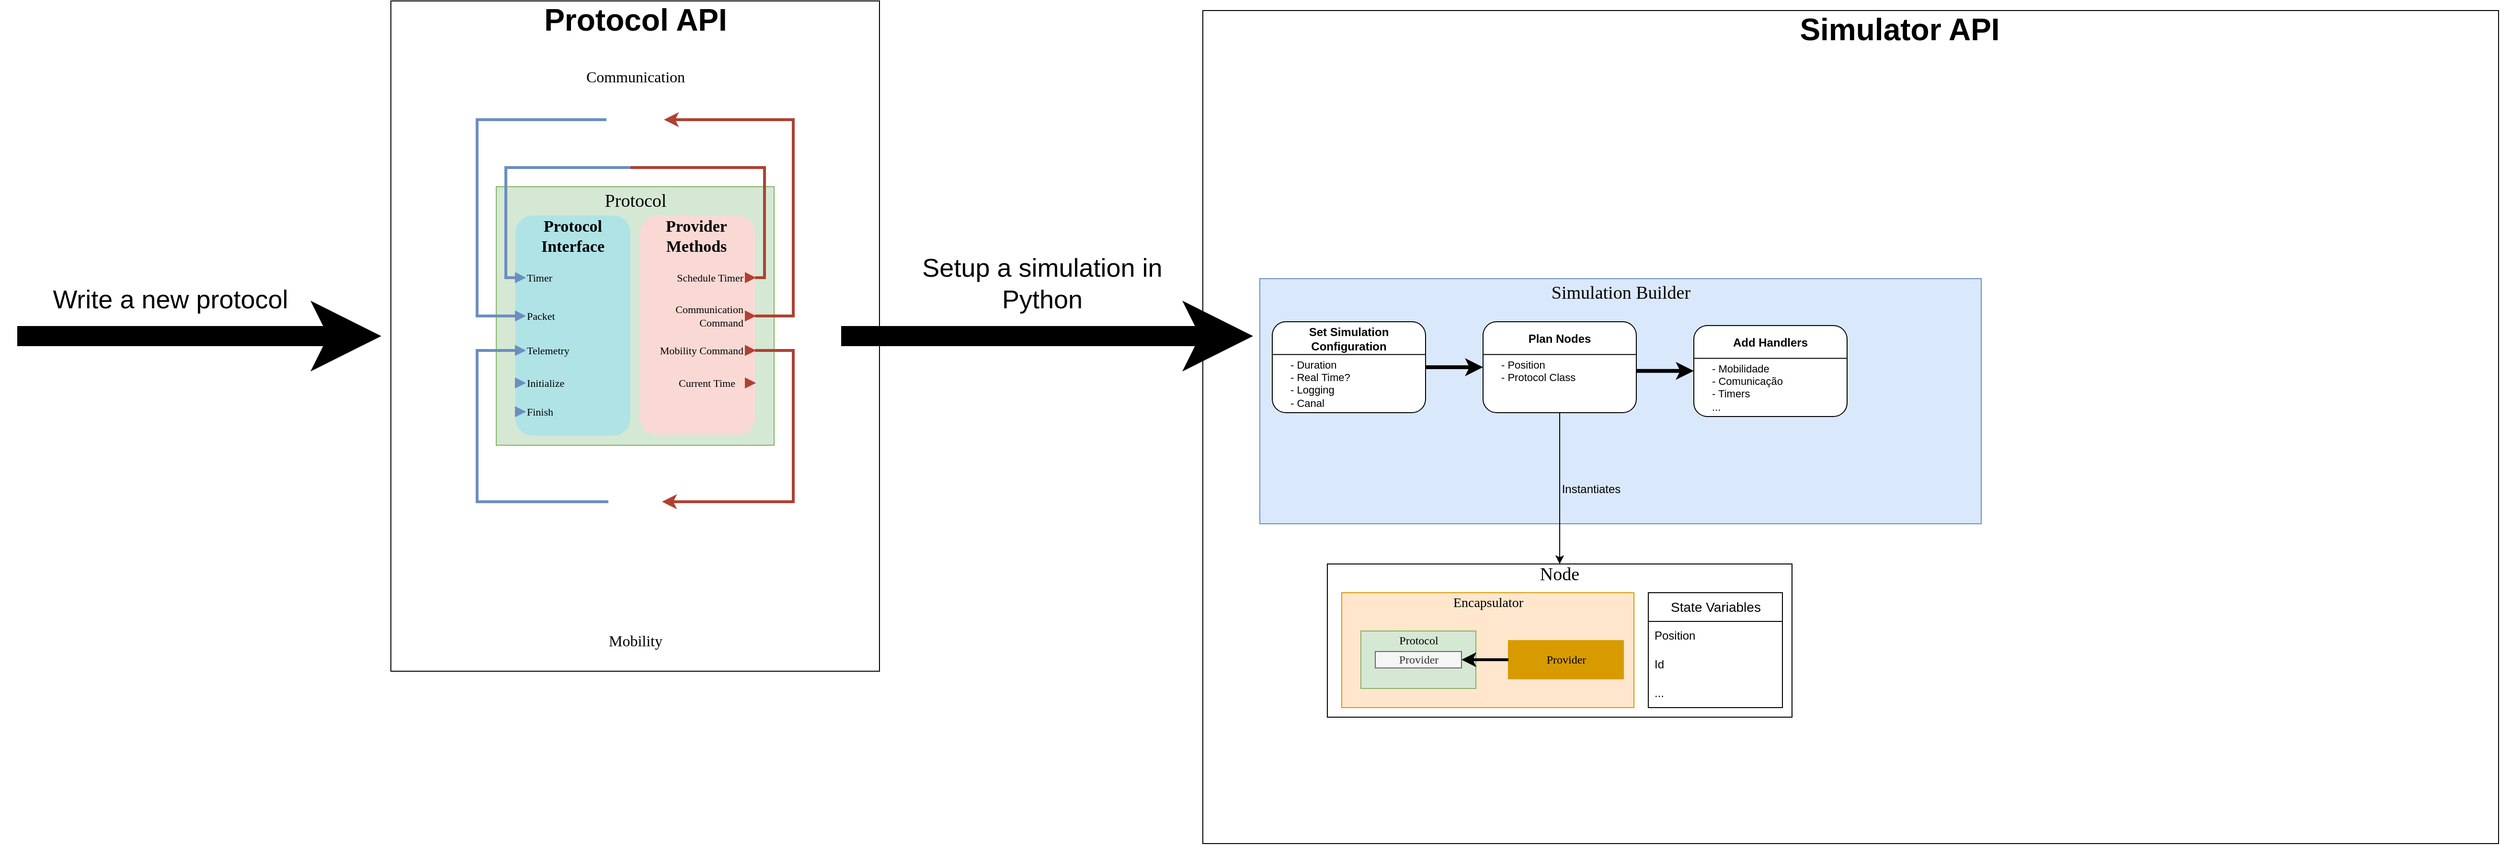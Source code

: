 <mxfile version="22.0.2" type="github">
  <diagram name="Página-1" id="JFDIJl9FU-yym7yxDOXc">
    <mxGraphModel dx="2643" dy="1686" grid="1" gridSize="10" guides="1" tooltips="1" connect="1" arrows="1" fold="1" page="1" pageScale="1" pageWidth="827" pageHeight="1169" math="0" shadow="0">
      <root>
        <mxCell id="0" />
        <mxCell id="1" parent="0" />
        <mxCell id="u4TQjI2K60CeYTTPA7BV-3" value="" style="rounded=0;whiteSpace=wrap;html=1;movable=0;resizable=0;rotatable=0;deletable=0;editable=0;locked=1;connectable=0;" parent="1" vertex="1">
          <mxGeometry x="137.5" y="-60" width="1352.5" height="870" as="geometry" />
        </mxCell>
        <mxCell id="u4TQjI2K60CeYTTPA7BV-1" value="" style="rounded=0;whiteSpace=wrap;html=1;movable=0;resizable=0;rotatable=0;deletable=0;editable=0;locked=1;connectable=0;" parent="1" vertex="1">
          <mxGeometry x="-710" y="-70" width="510" height="700" as="geometry" />
        </mxCell>
        <mxCell id="QErxzdIJ6907Oo8gtUWh-29" value="" style="rounded=0;whiteSpace=wrap;html=1;fillColor=#d5e8d4;strokeColor=#82b366;fontFamily=Verdana;" parent="1" vertex="1">
          <mxGeometry x="-600" y="124" width="290" height="270" as="geometry" />
        </mxCell>
        <mxCell id="QErxzdIJ6907Oo8gtUWh-71" value="" style="rounded=1;whiteSpace=wrap;html=1;strokeColor=none;fillColor=#fad9d5;fontFamily=Verdana;" parent="1" vertex="1">
          <mxGeometry x="-450" y="154" width="120" height="229" as="geometry" />
        </mxCell>
        <mxCell id="QErxzdIJ6907Oo8gtUWh-72" value="&lt;font size=&quot;1&quot;&gt;&lt;b style=&quot;font-size: 17px;&quot;&gt;Provider Methods&lt;/b&gt;&lt;/font&gt;" style="text;html=1;strokeColor=none;fillColor=none;align=center;verticalAlign=middle;whiteSpace=wrap;rounded=0;rotation=0;fontFamily=Verdana;" parent="1" vertex="1">
          <mxGeometry x="-443.5" y="156" width="103.5" height="40" as="geometry" />
        </mxCell>
        <mxCell id="QErxzdIJ6907Oo8gtUWh-69" value="" style="rounded=1;whiteSpace=wrap;html=1;strokeColor=none;fillColor=#b0e3e6;fontFamily=Verdana;" parent="1" vertex="1">
          <mxGeometry x="-580" y="154" width="120" height="230" as="geometry" />
        </mxCell>
        <mxCell id="QErxzdIJ6907Oo8gtUWh-30" value="&lt;font style=&quot;font-size: 19px;&quot;&gt;Protocol&lt;/font&gt;" style="text;html=1;strokeColor=none;fillColor=none;align=center;verticalAlign=middle;whiteSpace=wrap;rounded=0;fontFamily=Verdana;" parent="1" vertex="1">
          <mxGeometry x="-492.5" y="124" width="75" height="30" as="geometry" />
        </mxCell>
        <mxCell id="QErxzdIJ6907Oo8gtUWh-32" value="" style="triangle;whiteSpace=wrap;html=1;fillColor=#6c8ebf;strokeColor=#6c8ebf;fontFamily=Verdana;" parent="1" vertex="1">
          <mxGeometry x="-580" y="214" width="10" height="10" as="geometry" />
        </mxCell>
        <mxCell id="QErxzdIJ6907Oo8gtUWh-33" value="" style="triangle;whiteSpace=wrap;html=1;fillColor=#6c8ebf;strokeColor=#6c8ebf;fontFamily=Verdana;" parent="1" vertex="1">
          <mxGeometry x="-580" y="254" width="10" height="10" as="geometry" />
        </mxCell>
        <mxCell id="QErxzdIJ6907Oo8gtUWh-34" value="" style="triangle;whiteSpace=wrap;html=1;fillColor=#6c8ebf;strokeColor=#6c8ebf;fontFamily=Verdana;" parent="1" vertex="1">
          <mxGeometry x="-580" y="290" width="10" height="10" as="geometry" />
        </mxCell>
        <mxCell id="QErxzdIJ6907Oo8gtUWh-35" value="Timer" style="text;html=1;strokeColor=none;fillColor=none;align=left;verticalAlign=middle;whiteSpace=wrap;rounded=0;fontSize=11;fontFamily=Verdana;" parent="1" vertex="1">
          <mxGeometry x="-570" y="204" width="40" height="30" as="geometry" />
        </mxCell>
        <mxCell id="QErxzdIJ6907Oo8gtUWh-36" value="Packet" style="text;html=1;strokeColor=none;fillColor=none;align=left;verticalAlign=middle;whiteSpace=wrap;rounded=0;fontSize=11;fontFamily=Verdana;" parent="1" vertex="1">
          <mxGeometry x="-570" y="244" width="40" height="30" as="geometry" />
        </mxCell>
        <mxCell id="QErxzdIJ6907Oo8gtUWh-37" value="Telemetry" style="text;html=1;strokeColor=none;fillColor=none;align=left;verticalAlign=middle;whiteSpace=wrap;rounded=0;fontSize=11;fontFamily=Verdana;" parent="1" vertex="1">
          <mxGeometry x="-570" y="280" width="60" height="30" as="geometry" />
        </mxCell>
        <mxCell id="QErxzdIJ6907Oo8gtUWh-44" style="edgeStyle=orthogonalEdgeStyle;rounded=0;orthogonalLoop=1;jettySize=auto;html=1;exitX=0;exitY=0.5;exitDx=0;exitDy=0;entryX=0;entryY=0.5;entryDx=0;entryDy=0;endArrow=none;endFill=0;fillColor=#dae8fc;strokeColor=#6c8ebf;strokeWidth=3;fontFamily=Verdana;" parent="1" source="QErxzdIJ6907Oo8gtUWh-42" target="QErxzdIJ6907Oo8gtUWh-33" edge="1">
          <mxGeometry relative="1" as="geometry">
            <Array as="points">
              <mxPoint x="-620" y="54" />
              <mxPoint x="-620" y="259" />
            </Array>
          </mxGeometry>
        </mxCell>
        <mxCell id="QErxzdIJ6907Oo8gtUWh-42" value="" style="shape=image;verticalLabelPosition=bottom;labelBackgroundColor=#ffffff;verticalAlign=top;aspect=fixed;imageAspect=0;image=https://bbn1.bbnradio.org/portuguese/wp-content/uploads/sites/6/2013/04/radio-tower-512-icon-201310543.png;fontFamily=Verdana;" parent="1" vertex="1">
          <mxGeometry x="-485" y="24" width="60" height="60" as="geometry" />
        </mxCell>
        <mxCell id="QErxzdIJ6907Oo8gtUWh-46" style="edgeStyle=orthogonalEdgeStyle;rounded=0;orthogonalLoop=1;jettySize=auto;html=1;exitX=0;exitY=0.5;exitDx=0;exitDy=0;entryX=0;entryY=0.5;entryDx=0;entryDy=0;endArrow=none;endFill=0;fillColor=#dae8fc;strokeColor=#6c8ebf;strokeWidth=3;fontFamily=Verdana;" parent="1" source="QErxzdIJ6907Oo8gtUWh-43" target="QErxzdIJ6907Oo8gtUWh-34" edge="1">
          <mxGeometry relative="1" as="geometry">
            <Array as="points">
              <mxPoint x="-620" y="453" />
              <mxPoint x="-620" y="295" />
            </Array>
          </mxGeometry>
        </mxCell>
        <mxCell id="QErxzdIJ6907Oo8gtUWh-43" value="" style="shape=image;verticalLabelPosition=bottom;labelBackgroundColor=#ffffff;verticalAlign=top;aspect=fixed;imageAspect=0;image=https://cdn-icons-png.flaticon.com/512/5115/5115780.png;fontFamily=Verdana;" parent="1" vertex="1">
          <mxGeometry x="-483" y="425" width="56" height="56" as="geometry" />
        </mxCell>
        <mxCell id="QErxzdIJ6907Oo8gtUWh-54" style="edgeStyle=orthogonalEdgeStyle;rounded=0;orthogonalLoop=1;jettySize=auto;html=1;exitX=1;exitY=0.5;exitDx=0;exitDy=0;entryX=0;entryY=0.5;entryDx=0;entryDy=0;endArrow=none;endFill=0;fillColor=#dae8fc;strokeColor=#6c8ebf;strokeWidth=3;fontFamily=Verdana;" parent="1" source="QErxzdIJ6907Oo8gtUWh-47" target="QErxzdIJ6907Oo8gtUWh-32" edge="1">
          <mxGeometry relative="1" as="geometry">
            <Array as="points">
              <mxPoint x="-320" y="219" />
              <mxPoint x="-320" y="104" />
              <mxPoint x="-590" y="104" />
              <mxPoint x="-590" y="219" />
            </Array>
          </mxGeometry>
        </mxCell>
        <mxCell id="QErxzdIJ6907Oo8gtUWh-56" style="edgeStyle=orthogonalEdgeStyle;rounded=0;orthogonalLoop=1;jettySize=auto;html=1;exitX=1;exitY=0.5;exitDx=0;exitDy=0;strokeWidth=3;endArrow=none;endFill=0;fillColor=#fad9d5;strokeColor=#ae4132;fontFamily=Verdana;" parent="1" source="QErxzdIJ6907Oo8gtUWh-47" edge="1">
          <mxGeometry relative="1" as="geometry">
            <mxPoint x="-460" y="104" as="targetPoint" />
            <Array as="points">
              <mxPoint x="-320" y="219" />
              <mxPoint x="-320" y="104" />
            </Array>
          </mxGeometry>
        </mxCell>
        <mxCell id="QErxzdIJ6907Oo8gtUWh-47" value="" style="triangle;whiteSpace=wrap;html=1;fillColor=#AE4132;strokeColor=#ae4132;fontFamily=Verdana;" parent="1" vertex="1">
          <mxGeometry x="-340" y="214" width="10" height="10" as="geometry" />
        </mxCell>
        <mxCell id="QErxzdIJ6907Oo8gtUWh-53" style="edgeStyle=orthogonalEdgeStyle;rounded=0;orthogonalLoop=1;jettySize=auto;html=1;exitX=1;exitY=0.5;exitDx=0;exitDy=0;entryX=1;entryY=0.5;entryDx=0;entryDy=0;strokeWidth=3;strokeColor=#ae4132;fillColor=#fad9d5;fontFamily=Verdana;" parent="1" source="QErxzdIJ6907Oo8gtUWh-48" target="QErxzdIJ6907Oo8gtUWh-42" edge="1">
          <mxGeometry relative="1" as="geometry">
            <Array as="points">
              <mxPoint x="-290" y="259" />
              <mxPoint x="-290" y="54" />
            </Array>
          </mxGeometry>
        </mxCell>
        <mxCell id="QErxzdIJ6907Oo8gtUWh-48" value="" style="triangle;whiteSpace=wrap;html=1;fillColor=#AE4132;strokeColor=#ae4132;fontFamily=Verdana;" parent="1" vertex="1">
          <mxGeometry x="-340" y="254" width="10" height="10" as="geometry" />
        </mxCell>
        <mxCell id="QErxzdIJ6907Oo8gtUWh-55" style="edgeStyle=orthogonalEdgeStyle;rounded=0;orthogonalLoop=1;jettySize=auto;html=1;exitX=1;exitY=0.5;exitDx=0;exitDy=0;entryX=1;entryY=0.5;entryDx=0;entryDy=0;strokeWidth=3;strokeColor=#ae4132;fillColor=#fad9d5;fontFamily=Verdana;" parent="1" source="QErxzdIJ6907Oo8gtUWh-49" target="QErxzdIJ6907Oo8gtUWh-43" edge="1">
          <mxGeometry relative="1" as="geometry">
            <Array as="points">
              <mxPoint x="-290" y="295" />
              <mxPoint x="-290" y="453" />
            </Array>
          </mxGeometry>
        </mxCell>
        <mxCell id="QErxzdIJ6907Oo8gtUWh-49" value="" style="triangle;whiteSpace=wrap;html=1;fillColor=#AE4132;strokeColor=#ae4132;fontFamily=Verdana;" parent="1" vertex="1">
          <mxGeometry x="-340" y="290" width="10" height="10" as="geometry" />
        </mxCell>
        <mxCell id="QErxzdIJ6907Oo8gtUWh-50" value="Schedule Timer" style="text;html=1;strokeColor=none;fillColor=none;align=right;verticalAlign=middle;whiteSpace=wrap;rounded=0;fontSize=11;fontFamily=Verdana;" parent="1" vertex="1">
          <mxGeometry x="-450" y="204" width="110" height="30" as="geometry" />
        </mxCell>
        <mxCell id="QErxzdIJ6907Oo8gtUWh-51" value="Communication Command" style="text;html=1;strokeColor=none;fillColor=none;align=right;verticalAlign=middle;whiteSpace=wrap;rounded=0;fontSize=11;fontFamily=Verdana;" parent="1" vertex="1">
          <mxGeometry x="-460" y="244" width="120" height="30" as="geometry" />
        </mxCell>
        <mxCell id="QErxzdIJ6907Oo8gtUWh-52" value="Mobility Command" style="text;html=1;strokeColor=none;fillColor=none;align=right;verticalAlign=middle;whiteSpace=wrap;rounded=0;fontSize=11;fontFamily=Verdana;" parent="1" vertex="1">
          <mxGeometry x="-460" y="280" width="120" height="30" as="geometry" />
        </mxCell>
        <mxCell id="QErxzdIJ6907Oo8gtUWh-57" value="&lt;font style=&quot;font-size: 16px;&quot;&gt;Communication&lt;/font&gt;" style="text;html=1;strokeColor=none;fillColor=none;align=center;verticalAlign=middle;whiteSpace=wrap;rounded=0;fontFamily=Verdana;" parent="1" vertex="1">
          <mxGeometry x="-521.5" y="-6" width="133" height="30" as="geometry" />
        </mxCell>
        <mxCell id="QErxzdIJ6907Oo8gtUWh-58" value="&lt;font style=&quot;font-size: 16px;&quot;&gt;Mobility&lt;/font&gt;" style="text;html=1;strokeColor=none;fillColor=none;align=center;verticalAlign=middle;whiteSpace=wrap;rounded=0;fontFamily=Verdana;" parent="1" vertex="1">
          <mxGeometry x="-521.5" y="583" width="133" height="30" as="geometry" />
        </mxCell>
        <mxCell id="QErxzdIJ6907Oo8gtUWh-59" value="" style="triangle;whiteSpace=wrap;html=1;fillColor=#AE4132;strokeColor=#ae4132;fontFamily=Verdana;" parent="1" vertex="1">
          <mxGeometry x="-340" y="324" width="10" height="10" as="geometry" />
        </mxCell>
        <mxCell id="QErxzdIJ6907Oo8gtUWh-60" value="Current Time" style="text;html=1;strokeColor=none;fillColor=none;align=center;verticalAlign=middle;whiteSpace=wrap;rounded=0;fontSize=11;fontFamily=Verdana;" parent="1" vertex="1">
          <mxGeometry x="-420" y="314" width="80" height="30" as="geometry" />
        </mxCell>
        <mxCell id="QErxzdIJ6907Oo8gtUWh-63" value="" style="triangle;whiteSpace=wrap;html=1;fillColor=#6c8ebf;strokeColor=#6c8ebf;fontFamily=Verdana;" parent="1" vertex="1">
          <mxGeometry x="-580" y="324" width="10" height="10" as="geometry" />
        </mxCell>
        <mxCell id="QErxzdIJ6907Oo8gtUWh-64" value="Initialize" style="text;html=1;strokeColor=none;fillColor=none;align=left;verticalAlign=middle;whiteSpace=wrap;rounded=0;fontSize=11;fontFamily=Verdana;" parent="1" vertex="1">
          <mxGeometry x="-570" y="314" width="60" height="30" as="geometry" />
        </mxCell>
        <mxCell id="QErxzdIJ6907Oo8gtUWh-65" value="" style="triangle;whiteSpace=wrap;html=1;fillColor=#6c8ebf;strokeColor=#6c8ebf;fontFamily=Verdana;" parent="1" vertex="1">
          <mxGeometry x="-580" y="354" width="10" height="10" as="geometry" />
        </mxCell>
        <mxCell id="QErxzdIJ6907Oo8gtUWh-66" value="Finish" style="text;html=1;strokeColor=none;fillColor=none;align=left;verticalAlign=middle;whiteSpace=wrap;rounded=0;fontSize=11;fontFamily=Verdana;" parent="1" vertex="1">
          <mxGeometry x="-570" y="344" width="60" height="30" as="geometry" />
        </mxCell>
        <mxCell id="QErxzdIJ6907Oo8gtUWh-73" value="&lt;font size=&quot;1&quot;&gt;&lt;b style=&quot;font-size: 17px;&quot;&gt;Protocol Interface&lt;br&gt;&lt;/b&gt;&lt;/font&gt;" style="text;html=1;strokeColor=none;fillColor=none;align=center;verticalAlign=middle;whiteSpace=wrap;rounded=0;rotation=0;fontFamily=Verdana;" parent="1" vertex="1">
          <mxGeometry x="-571.75" y="156" width="103.5" height="40" as="geometry" />
        </mxCell>
        <mxCell id="u4TQjI2K60CeYTTPA7BV-2" value="&lt;font style=&quot;font-size: 32px;&quot;&gt;&lt;b&gt;Protocol API&lt;/b&gt;&lt;/font&gt;" style="text;html=1;strokeColor=none;fillColor=none;align=center;verticalAlign=middle;whiteSpace=wrap;rounded=0;" parent="1" vertex="1">
          <mxGeometry x="-557.5" y="-70" width="205" height="40" as="geometry" />
        </mxCell>
        <mxCell id="u4TQjI2K60CeYTTPA7BV-4" value="&lt;font style=&quot;font-size: 32px;&quot;&gt;&lt;b&gt;Simulator API&lt;/b&gt;&lt;/font&gt;" style="text;html=1;strokeColor=none;fillColor=none;align=center;verticalAlign=middle;whiteSpace=wrap;rounded=0;" parent="1" vertex="1">
          <mxGeometry x="750" y="-60" width="230" height="40" as="geometry" />
        </mxCell>
        <mxCell id="u4TQjI2K60CeYTTPA7BV-5" value="" style="endArrow=classic;html=1;rounded=0;strokeWidth=21;" parent="1" edge="1">
          <mxGeometry width="50" height="50" relative="1" as="geometry">
            <mxPoint x="-240" y="280" as="sourcePoint" />
            <mxPoint x="190" y="280" as="targetPoint" />
          </mxGeometry>
        </mxCell>
        <mxCell id="u4TQjI2K60CeYTTPA7BV-6" value="&lt;font style=&quot;font-size: 27px;&quot;&gt;Setup a simulation in Python&lt;/font&gt;" style="text;html=1;strokeColor=none;fillColor=none;align=center;verticalAlign=middle;whiteSpace=wrap;rounded=0;" parent="1" vertex="1">
          <mxGeometry x="-175" y="185" width="290" height="79" as="geometry" />
        </mxCell>
        <mxCell id="u4TQjI2K60CeYTTPA7BV-7" value="" style="endArrow=classic;html=1;rounded=0;strokeWidth=21;" parent="1" edge="1">
          <mxGeometry width="50" height="50" relative="1" as="geometry">
            <mxPoint x="-1100" y="280" as="sourcePoint" />
            <mxPoint x="-720" y="280" as="targetPoint" />
          </mxGeometry>
        </mxCell>
        <mxCell id="u4TQjI2K60CeYTTPA7BV-8" value="&lt;font style=&quot;font-size: 27px;&quot;&gt;Write a new protocol&lt;/font&gt;" style="text;html=1;strokeColor=none;fillColor=none;align=center;verticalAlign=middle;whiteSpace=wrap;rounded=0;" parent="1" vertex="1">
          <mxGeometry x="-1085" y="220" width="290" height="44" as="geometry" />
        </mxCell>
        <mxCell id="u4TQjI2K60CeYTTPA7BV-9" value="" style="rounded=0;whiteSpace=wrap;html=1;fillColor=#dae8fc;strokeColor=#6c8ebf;" parent="1" vertex="1">
          <mxGeometry x="197" y="220" width="753" height="256" as="geometry" />
        </mxCell>
        <mxCell id="u4TQjI2K60CeYTTPA7BV-25" style="edgeStyle=orthogonalEdgeStyle;rounded=0;orthogonalLoop=1;jettySize=auto;html=1;exitX=1;exitY=0.5;exitDx=0;exitDy=0;entryX=0;entryY=0.5;entryDx=0;entryDy=0;strokeWidth=4;" parent="1" source="u4TQjI2K60CeYTTPA7BV-17" target="u4TQjI2K60CeYTTPA7BV-21" edge="1">
          <mxGeometry relative="1" as="geometry" />
        </mxCell>
        <mxCell id="u4TQjI2K60CeYTTPA7BV-17" value="" style="rounded=1;whiteSpace=wrap;html=1;" parent="1" vertex="1">
          <mxGeometry x="210" y="265" width="160" height="95" as="geometry" />
        </mxCell>
        <mxCell id="u4TQjI2K60CeYTTPA7BV-18" value="Set Simulation Configuration" style="text;html=1;strokeColor=none;fillColor=none;align=center;verticalAlign=middle;whiteSpace=wrap;rounded=0;fontStyle=1" parent="1" vertex="1">
          <mxGeometry x="230" y="265" width="120" height="35" as="geometry" />
        </mxCell>
        <mxCell id="u4TQjI2K60CeYTTPA7BV-19" value="&lt;span style=&quot;background-color: initial;&quot;&gt;- Duration&lt;/span&gt;&lt;br&gt;&lt;span style=&quot;background-color: initial;&quot;&gt;- Real Time?&lt;/span&gt;&lt;br&gt;&lt;span style=&quot;background-color: initial;&quot;&gt;- Logging&lt;br&gt;- Canal&lt;br&gt;&lt;/span&gt;" style="text;html=1;strokeColor=none;fillColor=none;align=left;verticalAlign=top;whiteSpace=wrap;rounded=0;fontSize=11;" parent="1" vertex="1">
          <mxGeometry x="227" y="297" width="126" height="76" as="geometry" />
        </mxCell>
        <mxCell id="u4TQjI2K60CeYTTPA7BV-20" value="" style="endArrow=none;html=1;rounded=0;exitX=0;exitY=0.25;exitDx=0;exitDy=0;entryX=1;entryY=0.25;entryDx=0;entryDy=0;" parent="1" edge="1">
          <mxGeometry width="50" height="50" relative="1" as="geometry">
            <mxPoint x="210" y="299.25" as="sourcePoint" />
            <mxPoint x="370" y="299.25" as="targetPoint" />
          </mxGeometry>
        </mxCell>
        <mxCell id="XAEKoSzZr3mbnZ2-COky-30" style="edgeStyle=orthogonalEdgeStyle;rounded=0;orthogonalLoop=1;jettySize=auto;html=1;exitX=0.5;exitY=1;exitDx=0;exitDy=0;entryX=0.5;entryY=0;entryDx=0;entryDy=0;" edge="1" parent="1" source="u4TQjI2K60CeYTTPA7BV-21" target="XAEKoSzZr3mbnZ2-COky-14">
          <mxGeometry relative="1" as="geometry" />
        </mxCell>
        <mxCell id="u4TQjI2K60CeYTTPA7BV-21" value="" style="rounded=1;whiteSpace=wrap;html=1;" parent="1" vertex="1">
          <mxGeometry x="430" y="265" width="160" height="95" as="geometry" />
        </mxCell>
        <mxCell id="u4TQjI2K60CeYTTPA7BV-22" value="Plan Nodes" style="text;html=1;strokeColor=none;fillColor=none;align=center;verticalAlign=middle;whiteSpace=wrap;rounded=0;fontStyle=1" parent="1" vertex="1">
          <mxGeometry x="450" y="265" width="120" height="35" as="geometry" />
        </mxCell>
        <mxCell id="u4TQjI2K60CeYTTPA7BV-23" value="&lt;span style=&quot;background-color: initial;&quot;&gt;- Position&lt;br&gt;- Protocol Class&lt;br&gt;&lt;/span&gt;" style="text;html=1;strokeColor=none;fillColor=none;align=left;verticalAlign=top;whiteSpace=wrap;rounded=0;fontSize=11;" parent="1" vertex="1">
          <mxGeometry x="447" y="297" width="126" height="53" as="geometry" />
        </mxCell>
        <mxCell id="u4TQjI2K60CeYTTPA7BV-24" value="" style="endArrow=none;html=1;rounded=0;exitX=0;exitY=0.25;exitDx=0;exitDy=0;entryX=1;entryY=0.25;entryDx=0;entryDy=0;" parent="1" edge="1">
          <mxGeometry width="50" height="50" relative="1" as="geometry">
            <mxPoint x="430" y="299.25" as="sourcePoint" />
            <mxPoint x="590" y="299.25" as="targetPoint" />
          </mxGeometry>
        </mxCell>
        <mxCell id="XAEKoSzZr3mbnZ2-COky-1" value="" style="rounded=1;whiteSpace=wrap;html=1;" vertex="1" parent="1">
          <mxGeometry x="650" y="269" width="160" height="95" as="geometry" />
        </mxCell>
        <mxCell id="XAEKoSzZr3mbnZ2-COky-2" value="Add Handlers" style="text;html=1;strokeColor=none;fillColor=none;align=center;verticalAlign=middle;whiteSpace=wrap;rounded=0;fontStyle=1" vertex="1" parent="1">
          <mxGeometry x="670" y="269" width="120" height="35" as="geometry" />
        </mxCell>
        <mxCell id="XAEKoSzZr3mbnZ2-COky-3" value="&lt;span style=&quot;background-color: initial;&quot;&gt;- Mobilidade&lt;br&gt;- Comunicação&lt;br&gt;- Timers&lt;br&gt;...&lt;br&gt;&lt;/span&gt;" style="text;html=1;strokeColor=none;fillColor=none;align=left;verticalAlign=top;whiteSpace=wrap;rounded=0;fontSize=11;" vertex="1" parent="1">
          <mxGeometry x="667" y="301" width="126" height="53" as="geometry" />
        </mxCell>
        <mxCell id="XAEKoSzZr3mbnZ2-COky-4" value="" style="endArrow=none;html=1;rounded=0;exitX=0;exitY=0.25;exitDx=0;exitDy=0;entryX=1;entryY=0.25;entryDx=0;entryDy=0;" edge="1" parent="1">
          <mxGeometry width="50" height="50" relative="1" as="geometry">
            <mxPoint x="650" y="303.25" as="sourcePoint" />
            <mxPoint x="810" y="303.25" as="targetPoint" />
          </mxGeometry>
        </mxCell>
        <mxCell id="XAEKoSzZr3mbnZ2-COky-5" style="edgeStyle=orthogonalEdgeStyle;rounded=0;orthogonalLoop=1;jettySize=auto;html=1;exitX=1;exitY=0.5;exitDx=0;exitDy=0;entryX=0;entryY=0.5;entryDx=0;entryDy=0;strokeWidth=4;" edge="1" parent="1">
          <mxGeometry relative="1" as="geometry">
            <mxPoint x="590" y="316.34" as="sourcePoint" />
            <mxPoint x="650" y="316.34" as="targetPoint" />
          </mxGeometry>
        </mxCell>
        <mxCell id="XAEKoSzZr3mbnZ2-COky-6" value="&lt;font style=&quot;font-size: 19px;&quot;&gt;Simulation Builder&lt;/font&gt;" style="text;html=1;strokeColor=none;fillColor=none;align=center;verticalAlign=middle;whiteSpace=wrap;rounded=0;fontFamily=Verdana;" vertex="1" parent="1">
          <mxGeometry x="468.5" y="220" width="210" height="30" as="geometry" />
        </mxCell>
        <mxCell id="XAEKoSzZr3mbnZ2-COky-12" value="" style="rounded=0;whiteSpace=wrap;html=1;" vertex="1" parent="1">
          <mxGeometry x="267.5" y="518" width="485" height="160" as="geometry" />
        </mxCell>
        <mxCell id="XAEKoSzZr3mbnZ2-COky-14" value="&lt;font style=&quot;font-size: 19px;&quot;&gt;Node&lt;/font&gt;" style="text;html=1;strokeColor=none;fillColor=none;align=center;verticalAlign=middle;whiteSpace=wrap;rounded=0;fontFamily=Verdana;" vertex="1" parent="1">
          <mxGeometry x="480" y="518" width="60" height="21" as="geometry" />
        </mxCell>
        <mxCell id="QErxzdIJ6907Oo8gtUWh-24" value="" style="group;verticalAlign=middle;horizontal=0;fillColor=#ffe6cc;strokeColor=#d79b00;container=0;fontFamily=Verdana;" parent="1" vertex="1" connectable="0">
          <mxGeometry x="282.5" y="548" width="305" height="120" as="geometry" />
        </mxCell>
        <mxCell id="QErxzdIJ6907Oo8gtUWh-26" value="&lt;font style=&quot;font-size: 14px;&quot;&gt;Encapsulator&lt;/font&gt;" style="text;html=1;strokeColor=none;fillColor=none;align=center;verticalAlign=middle;whiteSpace=wrap;rounded=0;fontFamily=Verdana;" parent="1" vertex="1">
          <mxGeometry x="358.75" y="548" width="152.5" height="21" as="geometry" />
        </mxCell>
        <mxCell id="QErxzdIJ6907Oo8gtUWh-16" value="" style="group;verticalAlign=middle;horizontal=0;fillColor=#D79B00;strokeColor=#d79b00;fontFamily=Verdana;" parent="1" vertex="1" connectable="0">
          <mxGeometry x="456.5" y="598" width="120" height="40" as="geometry" />
        </mxCell>
        <mxCell id="QErxzdIJ6907Oo8gtUWh-17" value="" style="rounded=0;whiteSpace=wrap;html=1;fillColor=#D79B00;strokeColor=#d79b00;fontFamily=Verdana;" parent="QErxzdIJ6907Oo8gtUWh-16" vertex="1">
          <mxGeometry width="120" height="40" as="geometry" />
        </mxCell>
        <mxCell id="QErxzdIJ6907Oo8gtUWh-19" value="Provider" style="text;html=1;strokeColor=none;fillColor=none;align=center;verticalAlign=middle;whiteSpace=wrap;rounded=0;fontFamily=Verdana;" parent="QErxzdIJ6907Oo8gtUWh-16" vertex="1">
          <mxGeometry x="30" y="15.71" width="60" height="8.571" as="geometry" />
        </mxCell>
        <mxCell id="QErxzdIJ6907Oo8gtUWh-5" value="" style="group;verticalAlign=middle;horizontal=0;fontFamily=Verdana;" parent="1" vertex="1" connectable="0">
          <mxGeometry x="302.5" y="588" width="130" height="60" as="geometry" />
        </mxCell>
        <mxCell id="QErxzdIJ6907Oo8gtUWh-2" value="" style="rounded=0;whiteSpace=wrap;html=1;fillColor=#d5e8d4;strokeColor=#82b366;fontFamily=Verdana;" parent="QErxzdIJ6907Oo8gtUWh-5" vertex="1">
          <mxGeometry width="120" height="60" as="geometry" />
        </mxCell>
        <mxCell id="QErxzdIJ6907Oo8gtUWh-6" value="Protocol" style="text;html=1;strokeColor=none;fillColor=none;align=center;verticalAlign=middle;whiteSpace=wrap;rounded=0;fontFamily=Verdana;" parent="QErxzdIJ6907Oo8gtUWh-5" vertex="1">
          <mxGeometry x="30" width="60" height="20" as="geometry" />
        </mxCell>
        <mxCell id="QErxzdIJ6907Oo8gtUWh-14" value="Provider" style="rounded=0;whiteSpace=wrap;html=1;fillColor=#f5f5f5;strokeColor=#666666;fontColor=#333333;fontFamily=Verdana;" parent="QErxzdIJ6907Oo8gtUWh-5" vertex="1">
          <mxGeometry x="15" y="21.429" width="90" height="17.143" as="geometry" />
        </mxCell>
        <mxCell id="QErxzdIJ6907Oo8gtUWh-27" style="edgeStyle=orthogonalEdgeStyle;rounded=0;orthogonalLoop=1;jettySize=auto;html=1;exitX=0;exitY=0.5;exitDx=0;exitDy=0;entryX=1;entryY=0.5;entryDx=0;entryDy=0;strokeWidth=3;fontFamily=Verdana;" parent="1" source="QErxzdIJ6907Oo8gtUWh-17" target="QErxzdIJ6907Oo8gtUWh-14" edge="1">
          <mxGeometry relative="1" as="geometry" />
        </mxCell>
        <mxCell id="XAEKoSzZr3mbnZ2-COky-24" value="&lt;font style=&quot;font-size: 14px;&quot;&gt;State Variables&lt;/font&gt;" style="swimlane;fontStyle=0;childLayout=stackLayout;horizontal=1;startSize=30;horizontalStack=0;resizeParent=1;resizeParentMax=0;resizeLast=0;collapsible=1;marginBottom=0;whiteSpace=wrap;html=1;" vertex="1" parent="1">
          <mxGeometry x="602.5" y="548" width="140" height="120" as="geometry" />
        </mxCell>
        <mxCell id="XAEKoSzZr3mbnZ2-COky-25" value="Position" style="text;strokeColor=none;fillColor=none;align=left;verticalAlign=middle;spacingLeft=4;spacingRight=4;overflow=hidden;points=[[0,0.5],[1,0.5]];portConstraint=eastwest;rotatable=0;whiteSpace=wrap;html=1;" vertex="1" parent="XAEKoSzZr3mbnZ2-COky-24">
          <mxGeometry y="30" width="140" height="30" as="geometry" />
        </mxCell>
        <mxCell id="XAEKoSzZr3mbnZ2-COky-26" value="Id" style="text;strokeColor=none;fillColor=none;align=left;verticalAlign=middle;spacingLeft=4;spacingRight=4;overflow=hidden;points=[[0,0.5],[1,0.5]];portConstraint=eastwest;rotatable=0;whiteSpace=wrap;html=1;" vertex="1" parent="XAEKoSzZr3mbnZ2-COky-24">
          <mxGeometry y="60" width="140" height="30" as="geometry" />
        </mxCell>
        <mxCell id="XAEKoSzZr3mbnZ2-COky-27" value="..." style="text;strokeColor=none;fillColor=none;align=left;verticalAlign=middle;spacingLeft=4;spacingRight=4;overflow=hidden;points=[[0,0.5],[1,0.5]];portConstraint=eastwest;rotatable=0;whiteSpace=wrap;html=1;" vertex="1" parent="XAEKoSzZr3mbnZ2-COky-24">
          <mxGeometry y="90" width="140" height="30" as="geometry" />
        </mxCell>
        <mxCell id="XAEKoSzZr3mbnZ2-COky-31" value="Instantiates" style="text;html=1;strokeColor=none;fillColor=none;align=center;verticalAlign=middle;whiteSpace=wrap;rounded=0;" vertex="1" parent="1">
          <mxGeometry x="513" y="425" width="60" height="30" as="geometry" />
        </mxCell>
      </root>
    </mxGraphModel>
  </diagram>
</mxfile>
